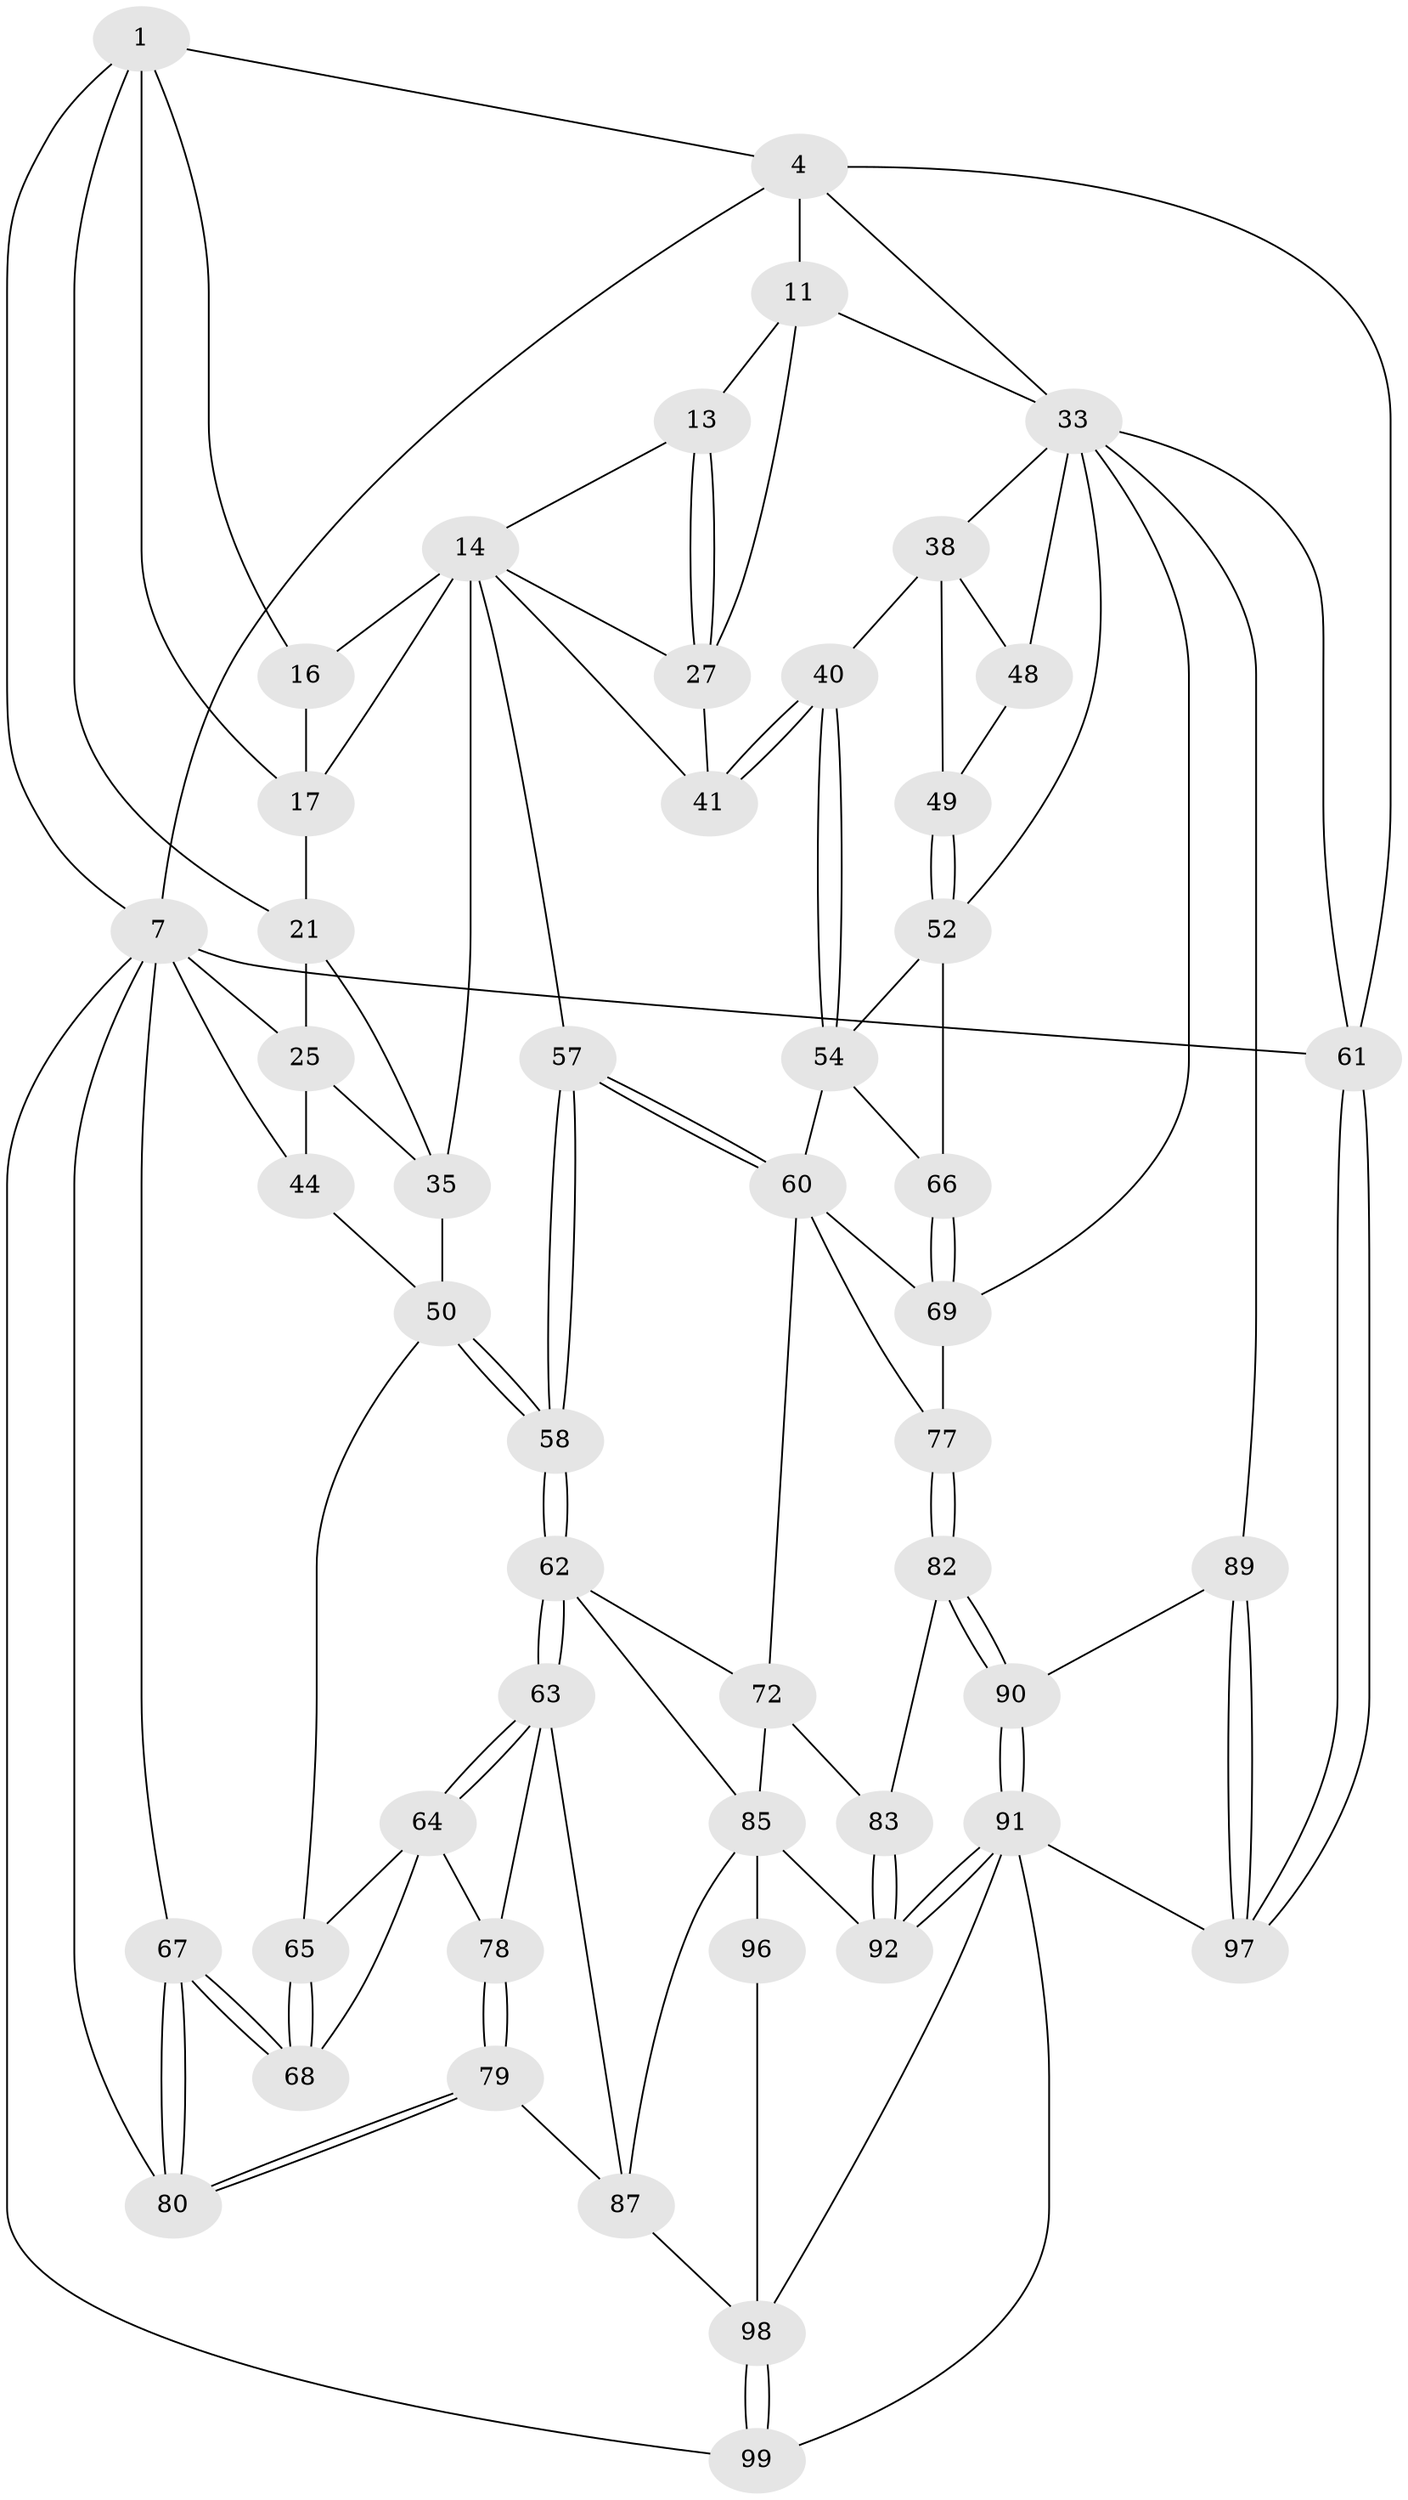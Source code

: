 // original degree distribution, {3: 0.0196078431372549, 5: 0.49019607843137253, 4: 0.2549019607843137, 6: 0.23529411764705882}
// Generated by graph-tools (version 1.1) at 2025/16/03/09/25 04:16:45]
// undirected, 51 vertices, 121 edges
graph export_dot {
graph [start="1"]
  node [color=gray90,style=filled];
  1 [pos="+0.26704486531228433+0",super="+9+2"];
  4 [pos="+0.6395858632226984+0",super="+5"];
  7 [pos="+0+0",super="+94+8+22"];
  11 [pos="+0.8225211184560605+0.12191699555446542",super="+12+26"];
  13 [pos="+0.6895588757150698+0.09370488689967883"];
  14 [pos="+0.653697091674559+0.11707094898546902",super="+28+15"];
  16 [pos="+0.593024968512999+0"];
  17 [pos="+0.3616728534975246+0",super="+18+20"];
  21 [pos="+0.16805388696459952+0.09279997098147892",super="+24"];
  25 [pos="+0.09952192677250883+0.21391334235849632",super="+37"];
  27 [pos="+0.7392518481279038+0.19499079518044724",super="+29"];
  33 [pos="+1+0.05835396595155255",super="+47+34"];
  35 [pos="+0.30400534457450457+0.15378124313886957",super="+36"];
  38 [pos="+0.8612693435943344+0.29196765363651206",super="+39"];
  40 [pos="+0.7203845491260664+0.40046998113932564"];
  41 [pos="+0.6298196183662935+0.3129611847059409"];
  44 [pos="+0+0.4965768021660005"];
  48 [pos="+0.9517063277575714+0.34966454977262096"];
  49 [pos="+0.934148531683578+0.43265446411682473"];
  50 [pos="+0.25895171197500017+0.4975834411742621",super="+51"];
  52 [pos="+0.9784896165078049+0.6335394686407663",super="+53"];
  54 [pos="+0.7269766618274329+0.4747574594083463",super="+59"];
  57 [pos="+0.4875668268914613+0.5617106294410685"];
  58 [pos="+0.4284904480215865+0.6148948215903531"];
  60 [pos="+0.5373075384760615+0.5648847803136278",super="+70"];
  61 [pos="+1+1"];
  62 [pos="+0.42482147296001666+0.6359270018250484",super="+73"];
  63 [pos="+0.3015371323851386+0.7199635153686608",super="+81"];
  64 [pos="+0.22763803988046458+0.6580682330241869",super="+74"];
  65 [pos="+0.20791502485457664+0.6022962825090745"];
  66 [pos="+0.7019992853997782+0.6473099701352704"];
  67 [pos="+0+0.5484264725097582"];
  68 [pos="+0.07500422668686059+0.6402173286554249"];
  69 [pos="+0.6881913463108159+0.6701173817175131",super="+76"];
  72 [pos="+0.5160733051770626+0.7191542986043021",super="+84"];
  77 [pos="+0.651864330158187+0.7280237431924391"];
  78 [pos="+0.15271961479696664+0.756984739385764"];
  79 [pos="+0.11378701915260117+0.841355946075808"];
  80 [pos="+0+0.9382750702669987"];
  82 [pos="+0.648016592781831+0.7406320892050846"];
  83 [pos="+0.5723851026063265+0.7787062201932278"];
  85 [pos="+0.43201809773297645+0.833424814993661",super="+86+88"];
  87 [pos="+0.2973435645399823+0.8136384322889993",super="+95"];
  89 [pos="+0.7801473407868151+0.8611222231075684"];
  90 [pos="+0.6842741838400875+0.8634678012019034"];
  91 [pos="+0.640666278673857+0.888667952937644",super="+101"];
  92 [pos="+0.6257040668540499+0.8828182723716729"];
  96 [pos="+0.39170851320989936+0.9667147890010138"];
  97 [pos="+0.927509427541156+1"];
  98 [pos="+0.32865910476265436+1",super="+100"];
  99 [pos="+0.32711023601410444+1"];
  1 -- 21;
  1 -- 16;
  1 -- 4;
  1 -- 17;
  1 -- 7;
  4 -- 11 [weight=2];
  4 -- 33;
  4 -- 7;
  4 -- 61;
  7 -- 80;
  7 -- 99;
  7 -- 61;
  7 -- 25;
  7 -- 67;
  7 -- 44;
  11 -- 13;
  11 -- 27;
  11 -- 33;
  13 -- 14;
  13 -- 27;
  13 -- 27;
  14 -- 35 [weight=2];
  14 -- 41;
  14 -- 17 [weight=2];
  14 -- 57;
  14 -- 27;
  14 -- 16;
  16 -- 17;
  17 -- 21;
  21 -- 25;
  21 -- 35;
  25 -- 44;
  25 -- 35;
  27 -- 41;
  33 -- 48;
  33 -- 52;
  33 -- 89;
  33 -- 61;
  33 -- 38;
  33 -- 69;
  35 -- 50;
  38 -- 48;
  38 -- 40;
  38 -- 49;
  40 -- 41;
  40 -- 41;
  40 -- 54;
  40 -- 54;
  44 -- 50;
  48 -- 49;
  49 -- 52;
  49 -- 52;
  50 -- 58;
  50 -- 58;
  50 -- 65;
  52 -- 66;
  52 -- 54;
  54 -- 66;
  54 -- 60;
  57 -- 58;
  57 -- 58;
  57 -- 60;
  57 -- 60;
  58 -- 62;
  58 -- 62;
  60 -- 72;
  60 -- 77;
  60 -- 69;
  61 -- 97;
  61 -- 97;
  62 -- 63;
  62 -- 63;
  62 -- 72;
  62 -- 85;
  63 -- 64;
  63 -- 64;
  63 -- 87;
  63 -- 78;
  64 -- 65;
  64 -- 68;
  64 -- 78;
  65 -- 68;
  65 -- 68;
  66 -- 69;
  66 -- 69;
  67 -- 68;
  67 -- 68;
  67 -- 80;
  67 -- 80;
  69 -- 77;
  72 -- 83;
  72 -- 85;
  77 -- 82;
  77 -- 82;
  78 -- 79;
  78 -- 79;
  79 -- 80;
  79 -- 80;
  79 -- 87;
  82 -- 83;
  82 -- 90;
  82 -- 90;
  83 -- 92;
  83 -- 92;
  85 -- 96 [weight=2];
  85 -- 87;
  85 -- 92;
  87 -- 98;
  89 -- 90;
  89 -- 97;
  89 -- 97;
  90 -- 91;
  90 -- 91;
  91 -- 92;
  91 -- 92;
  91 -- 99;
  91 -- 97;
  91 -- 98;
  96 -- 98;
  98 -- 99;
  98 -- 99;
}
